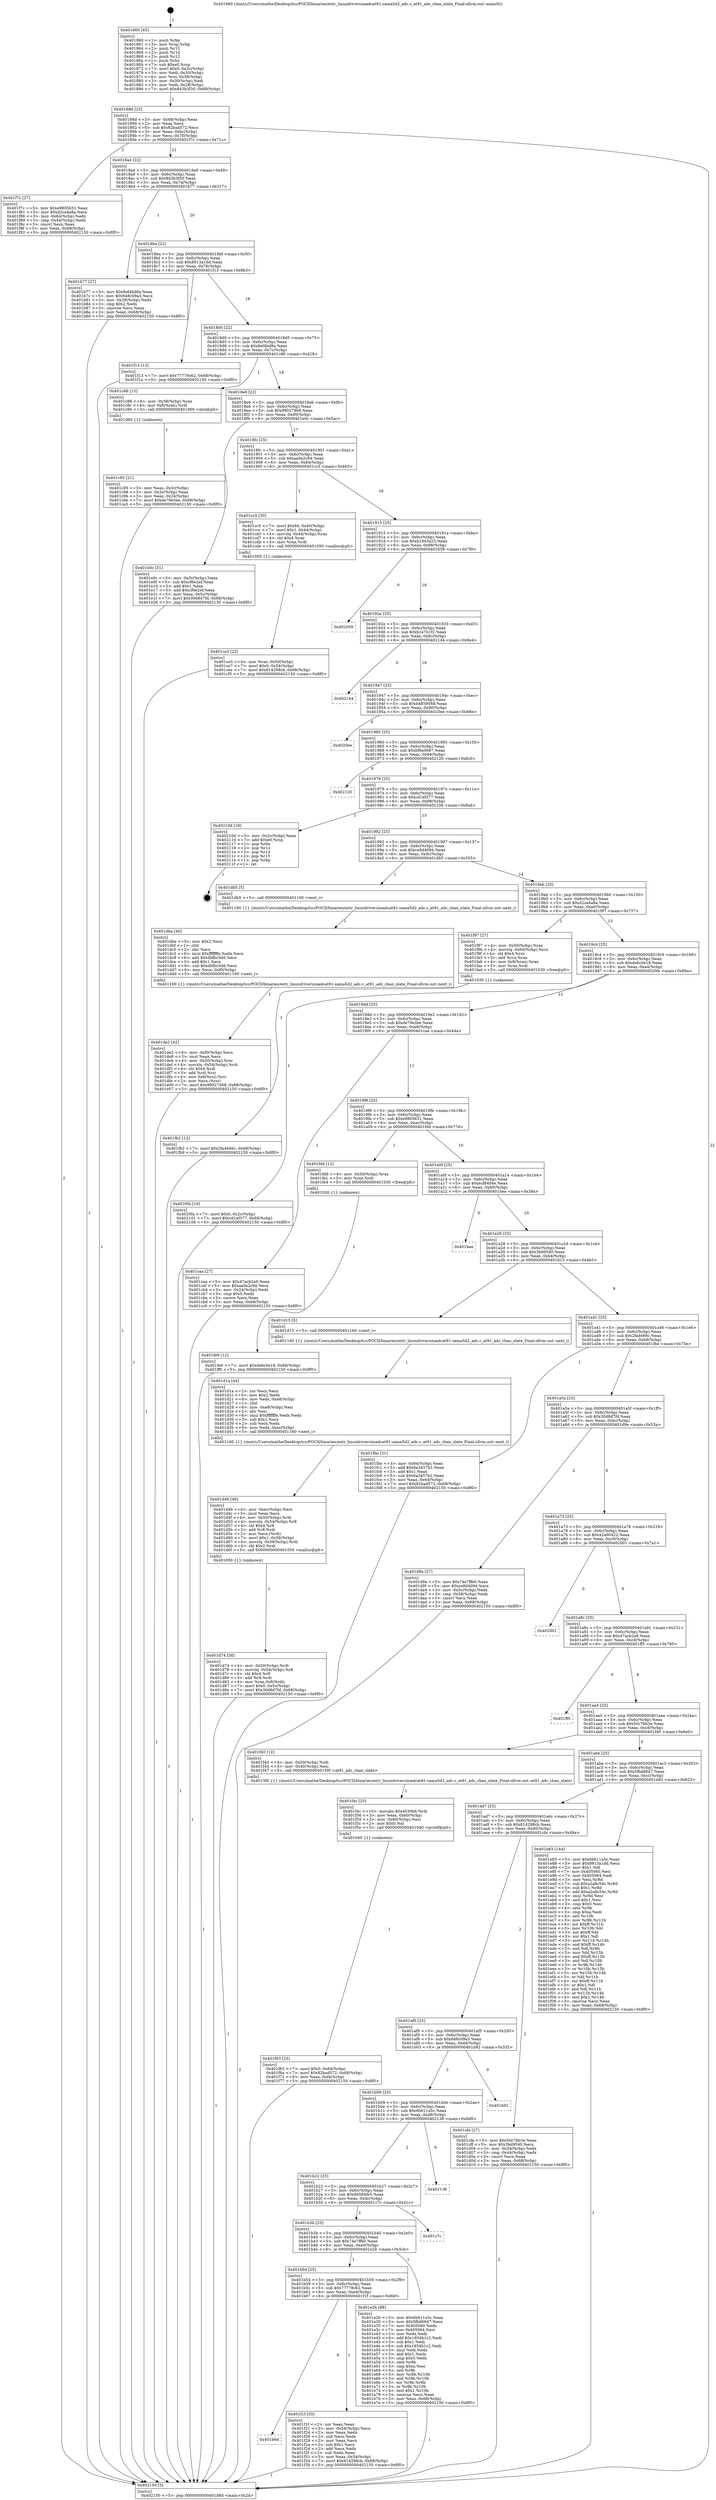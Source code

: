 digraph "0x401860" {
  label = "0x401860 (/mnt/c/Users/mathe/Desktop/tcc/POCII/binaries/extr_linuxdriversiioadcat91-sama5d2_adc.c_at91_adc_chan_xlate_Final-ollvm.out::main(0))"
  labelloc = "t"
  node[shape=record]

  Entry [label="",width=0.3,height=0.3,shape=circle,fillcolor=black,style=filled]
  "0x40188d" [label="{
     0x40188d [23]\l
     | [instrs]\l
     &nbsp;&nbsp;0x40188d \<+3\>: mov -0x68(%rbp),%eax\l
     &nbsp;&nbsp;0x401890 \<+2\>: mov %eax,%ecx\l
     &nbsp;&nbsp;0x401892 \<+6\>: sub $0x82bad572,%ecx\l
     &nbsp;&nbsp;0x401898 \<+3\>: mov %eax,-0x6c(%rbp)\l
     &nbsp;&nbsp;0x40189b \<+3\>: mov %ecx,-0x70(%rbp)\l
     &nbsp;&nbsp;0x40189e \<+6\>: je 0000000000401f7c \<main+0x71c\>\l
  }"]
  "0x401f7c" [label="{
     0x401f7c [27]\l
     | [instrs]\l
     &nbsp;&nbsp;0x401f7c \<+5\>: mov $0xe9805631,%eax\l
     &nbsp;&nbsp;0x401f81 \<+5\>: mov $0xd2ca4a8a,%ecx\l
     &nbsp;&nbsp;0x401f86 \<+3\>: mov -0x64(%rbp),%edx\l
     &nbsp;&nbsp;0x401f89 \<+3\>: cmp -0x44(%rbp),%edx\l
     &nbsp;&nbsp;0x401f8c \<+3\>: cmovl %ecx,%eax\l
     &nbsp;&nbsp;0x401f8f \<+3\>: mov %eax,-0x68(%rbp)\l
     &nbsp;&nbsp;0x401f92 \<+5\>: jmp 0000000000402150 \<main+0x8f0\>\l
  }"]
  "0x4018a4" [label="{
     0x4018a4 [22]\l
     | [instrs]\l
     &nbsp;&nbsp;0x4018a4 \<+5\>: jmp 00000000004018a9 \<main+0x49\>\l
     &nbsp;&nbsp;0x4018a9 \<+3\>: mov -0x6c(%rbp),%eax\l
     &nbsp;&nbsp;0x4018ac \<+5\>: sub $0x843b3f30,%eax\l
     &nbsp;&nbsp;0x4018b1 \<+3\>: mov %eax,-0x74(%rbp)\l
     &nbsp;&nbsp;0x4018b4 \<+6\>: je 0000000000401b77 \<main+0x317\>\l
  }"]
  Exit [label="",width=0.3,height=0.3,shape=circle,fillcolor=black,style=filled,peripheries=2]
  "0x401b77" [label="{
     0x401b77 [27]\l
     | [instrs]\l
     &nbsp;&nbsp;0x401b77 \<+5\>: mov $0x8ef4bd8a,%eax\l
     &nbsp;&nbsp;0x401b7c \<+5\>: mov $0x648c09a3,%ecx\l
     &nbsp;&nbsp;0x401b81 \<+3\>: mov -0x28(%rbp),%edx\l
     &nbsp;&nbsp;0x401b84 \<+3\>: cmp $0x2,%edx\l
     &nbsp;&nbsp;0x401b87 \<+3\>: cmovne %ecx,%eax\l
     &nbsp;&nbsp;0x401b8a \<+3\>: mov %eax,-0x68(%rbp)\l
     &nbsp;&nbsp;0x401b8d \<+5\>: jmp 0000000000402150 \<main+0x8f0\>\l
  }"]
  "0x4018ba" [label="{
     0x4018ba [22]\l
     | [instrs]\l
     &nbsp;&nbsp;0x4018ba \<+5\>: jmp 00000000004018bf \<main+0x5f\>\l
     &nbsp;&nbsp;0x4018bf \<+3\>: mov -0x6c(%rbp),%eax\l
     &nbsp;&nbsp;0x4018c2 \<+5\>: sub $0x8913a1dd,%eax\l
     &nbsp;&nbsp;0x4018c7 \<+3\>: mov %eax,-0x78(%rbp)\l
     &nbsp;&nbsp;0x4018ca \<+6\>: je 0000000000401f13 \<main+0x6b3\>\l
  }"]
  "0x402150" [label="{
     0x402150 [5]\l
     | [instrs]\l
     &nbsp;&nbsp;0x402150 \<+5\>: jmp 000000000040188d \<main+0x2d\>\l
  }"]
  "0x401860" [label="{
     0x401860 [45]\l
     | [instrs]\l
     &nbsp;&nbsp;0x401860 \<+1\>: push %rbp\l
     &nbsp;&nbsp;0x401861 \<+3\>: mov %rsp,%rbp\l
     &nbsp;&nbsp;0x401864 \<+2\>: push %r15\l
     &nbsp;&nbsp;0x401866 \<+2\>: push %r14\l
     &nbsp;&nbsp;0x401868 \<+2\>: push %r12\l
     &nbsp;&nbsp;0x40186a \<+1\>: push %rbx\l
     &nbsp;&nbsp;0x40186b \<+7\>: sub $0xe0,%rsp\l
     &nbsp;&nbsp;0x401872 \<+7\>: movl $0x0,-0x2c(%rbp)\l
     &nbsp;&nbsp;0x401879 \<+3\>: mov %edi,-0x30(%rbp)\l
     &nbsp;&nbsp;0x40187c \<+4\>: mov %rsi,-0x38(%rbp)\l
     &nbsp;&nbsp;0x401880 \<+3\>: mov -0x30(%rbp),%edi\l
     &nbsp;&nbsp;0x401883 \<+3\>: mov %edi,-0x28(%rbp)\l
     &nbsp;&nbsp;0x401886 \<+7\>: movl $0x843b3f30,-0x68(%rbp)\l
  }"]
  "0x401fe9" [label="{
     0x401fe9 [12]\l
     | [instrs]\l
     &nbsp;&nbsp;0x401fe9 \<+7\>: movl $0xde6c0e18,-0x68(%rbp)\l
     &nbsp;&nbsp;0x401ff0 \<+5\>: jmp 0000000000402150 \<main+0x8f0\>\l
  }"]
  "0x401f13" [label="{
     0x401f13 [12]\l
     | [instrs]\l
     &nbsp;&nbsp;0x401f13 \<+7\>: movl $0x77779c62,-0x68(%rbp)\l
     &nbsp;&nbsp;0x401f1a \<+5\>: jmp 0000000000402150 \<main+0x8f0\>\l
  }"]
  "0x4018d0" [label="{
     0x4018d0 [22]\l
     | [instrs]\l
     &nbsp;&nbsp;0x4018d0 \<+5\>: jmp 00000000004018d5 \<main+0x75\>\l
     &nbsp;&nbsp;0x4018d5 \<+3\>: mov -0x6c(%rbp),%eax\l
     &nbsp;&nbsp;0x4018d8 \<+5\>: sub $0x8ef4bd8a,%eax\l
     &nbsp;&nbsp;0x4018dd \<+3\>: mov %eax,-0x7c(%rbp)\l
     &nbsp;&nbsp;0x4018e0 \<+6\>: je 0000000000401c88 \<main+0x428\>\l
  }"]
  "0x401fb2" [label="{
     0x401fb2 [12]\l
     | [instrs]\l
     &nbsp;&nbsp;0x401fb2 \<+7\>: movl $0x2fa4666c,-0x68(%rbp)\l
     &nbsp;&nbsp;0x401fb9 \<+5\>: jmp 0000000000402150 \<main+0x8f0\>\l
  }"]
  "0x401c88" [label="{
     0x401c88 [13]\l
     | [instrs]\l
     &nbsp;&nbsp;0x401c88 \<+4\>: mov -0x38(%rbp),%rax\l
     &nbsp;&nbsp;0x401c8c \<+4\>: mov 0x8(%rax),%rdi\l
     &nbsp;&nbsp;0x401c90 \<+5\>: call 0000000000401060 \<atoi@plt\>\l
     | [calls]\l
     &nbsp;&nbsp;0x401060 \{1\} (unknown)\l
  }"]
  "0x4018e6" [label="{
     0x4018e6 [22]\l
     | [instrs]\l
     &nbsp;&nbsp;0x4018e6 \<+5\>: jmp 00000000004018eb \<main+0x8b\>\l
     &nbsp;&nbsp;0x4018eb \<+3\>: mov -0x6c(%rbp),%eax\l
     &nbsp;&nbsp;0x4018ee \<+5\>: sub $0x99027468,%eax\l
     &nbsp;&nbsp;0x4018f3 \<+3\>: mov %eax,-0x80(%rbp)\l
     &nbsp;&nbsp;0x4018f6 \<+6\>: je 0000000000401e0c \<main+0x5ac\>\l
  }"]
  "0x401c95" [label="{
     0x401c95 [21]\l
     | [instrs]\l
     &nbsp;&nbsp;0x401c95 \<+3\>: mov %eax,-0x3c(%rbp)\l
     &nbsp;&nbsp;0x401c98 \<+3\>: mov -0x3c(%rbp),%eax\l
     &nbsp;&nbsp;0x401c9b \<+3\>: mov %eax,-0x24(%rbp)\l
     &nbsp;&nbsp;0x401c9e \<+7\>: movl $0xde79e3ee,-0x68(%rbp)\l
     &nbsp;&nbsp;0x401ca5 \<+5\>: jmp 0000000000402150 \<main+0x8f0\>\l
  }"]
  "0x401f63" [label="{
     0x401f63 [25]\l
     | [instrs]\l
     &nbsp;&nbsp;0x401f63 \<+7\>: movl $0x0,-0x64(%rbp)\l
     &nbsp;&nbsp;0x401f6a \<+7\>: movl $0x82bad572,-0x68(%rbp)\l
     &nbsp;&nbsp;0x401f71 \<+6\>: mov %eax,-0xf4(%rbp)\l
     &nbsp;&nbsp;0x401f77 \<+5\>: jmp 0000000000402150 \<main+0x8f0\>\l
  }"]
  "0x401e0c" [label="{
     0x401e0c [31]\l
     | [instrs]\l
     &nbsp;&nbsp;0x401e0c \<+3\>: mov -0x5c(%rbp),%eax\l
     &nbsp;&nbsp;0x401e0f \<+5\>: sub $0xcf6e2ef,%eax\l
     &nbsp;&nbsp;0x401e14 \<+3\>: add $0x1,%eax\l
     &nbsp;&nbsp;0x401e17 \<+5\>: add $0xcf6e2ef,%eax\l
     &nbsp;&nbsp;0x401e1c \<+3\>: mov %eax,-0x5c(%rbp)\l
     &nbsp;&nbsp;0x401e1f \<+7\>: movl $0x30d8d7fd,-0x68(%rbp)\l
     &nbsp;&nbsp;0x401e26 \<+5\>: jmp 0000000000402150 \<main+0x8f0\>\l
  }"]
  "0x4018fc" [label="{
     0x4018fc [25]\l
     | [instrs]\l
     &nbsp;&nbsp;0x4018fc \<+5\>: jmp 0000000000401901 \<main+0xa1\>\l
     &nbsp;&nbsp;0x401901 \<+3\>: mov -0x6c(%rbp),%eax\l
     &nbsp;&nbsp;0x401904 \<+5\>: sub $0xaa9a2c94,%eax\l
     &nbsp;&nbsp;0x401909 \<+6\>: mov %eax,-0x84(%rbp)\l
     &nbsp;&nbsp;0x40190f \<+6\>: je 0000000000401cc5 \<main+0x465\>\l
  }"]
  "0x401f4c" [label="{
     0x401f4c [23]\l
     | [instrs]\l
     &nbsp;&nbsp;0x401f4c \<+10\>: movabs $0x4030b6,%rdi\l
     &nbsp;&nbsp;0x401f56 \<+3\>: mov %eax,-0x60(%rbp)\l
     &nbsp;&nbsp;0x401f59 \<+3\>: mov -0x60(%rbp),%esi\l
     &nbsp;&nbsp;0x401f5c \<+2\>: mov $0x0,%al\l
     &nbsp;&nbsp;0x401f5e \<+5\>: call 0000000000401040 \<printf@plt\>\l
     | [calls]\l
     &nbsp;&nbsp;0x401040 \{1\} (unknown)\l
  }"]
  "0x401cc5" [label="{
     0x401cc5 [30]\l
     | [instrs]\l
     &nbsp;&nbsp;0x401cc5 \<+7\>: movl $0x64,-0x40(%rbp)\l
     &nbsp;&nbsp;0x401ccc \<+7\>: movl $0x1,-0x44(%rbp)\l
     &nbsp;&nbsp;0x401cd3 \<+4\>: movslq -0x44(%rbp),%rax\l
     &nbsp;&nbsp;0x401cd7 \<+4\>: shl $0x4,%rax\l
     &nbsp;&nbsp;0x401cdb \<+3\>: mov %rax,%rdi\l
     &nbsp;&nbsp;0x401cde \<+5\>: call 0000000000401050 \<malloc@plt\>\l
     | [calls]\l
     &nbsp;&nbsp;0x401050 \{1\} (unknown)\l
  }"]
  "0x401915" [label="{
     0x401915 [25]\l
     | [instrs]\l
     &nbsp;&nbsp;0x401915 \<+5\>: jmp 000000000040191a \<main+0xba\>\l
     &nbsp;&nbsp;0x40191a \<+3\>: mov -0x6c(%rbp),%eax\l
     &nbsp;&nbsp;0x40191d \<+5\>: sub $0xb1843a23,%eax\l
     &nbsp;&nbsp;0x401922 \<+6\>: mov %eax,-0x88(%rbp)\l
     &nbsp;&nbsp;0x401928 \<+6\>: je 0000000000402059 \<main+0x7f9\>\l
  }"]
  "0x401b6d" [label="{
     0x401b6d\l
  }", style=dashed]
  "0x402059" [label="{
     0x402059\l
  }", style=dashed]
  "0x40192e" [label="{
     0x40192e [25]\l
     | [instrs]\l
     &nbsp;&nbsp;0x40192e \<+5\>: jmp 0000000000401933 \<main+0xd3\>\l
     &nbsp;&nbsp;0x401933 \<+3\>: mov -0x6c(%rbp),%eax\l
     &nbsp;&nbsp;0x401936 \<+5\>: sub $0xb1e7b1f2,%eax\l
     &nbsp;&nbsp;0x40193b \<+6\>: mov %eax,-0x8c(%rbp)\l
     &nbsp;&nbsp;0x401941 \<+6\>: je 0000000000402144 \<main+0x8e4\>\l
  }"]
  "0x401f1f" [label="{
     0x401f1f [33]\l
     | [instrs]\l
     &nbsp;&nbsp;0x401f1f \<+2\>: xor %eax,%eax\l
     &nbsp;&nbsp;0x401f21 \<+3\>: mov -0x54(%rbp),%ecx\l
     &nbsp;&nbsp;0x401f24 \<+2\>: mov %eax,%edx\l
     &nbsp;&nbsp;0x401f26 \<+2\>: sub %ecx,%edx\l
     &nbsp;&nbsp;0x401f28 \<+2\>: mov %eax,%ecx\l
     &nbsp;&nbsp;0x401f2a \<+3\>: sub $0x1,%ecx\l
     &nbsp;&nbsp;0x401f2d \<+2\>: add %ecx,%edx\l
     &nbsp;&nbsp;0x401f2f \<+2\>: sub %edx,%eax\l
     &nbsp;&nbsp;0x401f31 \<+3\>: mov %eax,-0x54(%rbp)\l
     &nbsp;&nbsp;0x401f34 \<+7\>: movl $0x614298cb,-0x68(%rbp)\l
     &nbsp;&nbsp;0x401f3b \<+5\>: jmp 0000000000402150 \<main+0x8f0\>\l
  }"]
  "0x402144" [label="{
     0x402144\l
  }", style=dashed]
  "0x401947" [label="{
     0x401947 [25]\l
     | [instrs]\l
     &nbsp;&nbsp;0x401947 \<+5\>: jmp 000000000040194c \<main+0xec\>\l
     &nbsp;&nbsp;0x40194c \<+3\>: mov -0x6c(%rbp),%eax\l
     &nbsp;&nbsp;0x40194f \<+5\>: sub $0xb4859568,%eax\l
     &nbsp;&nbsp;0x401954 \<+6\>: mov %eax,-0x90(%rbp)\l
     &nbsp;&nbsp;0x40195a \<+6\>: je 00000000004020ee \<main+0x88e\>\l
  }"]
  "0x401b54" [label="{
     0x401b54 [25]\l
     | [instrs]\l
     &nbsp;&nbsp;0x401b54 \<+5\>: jmp 0000000000401b59 \<main+0x2f9\>\l
     &nbsp;&nbsp;0x401b59 \<+3\>: mov -0x6c(%rbp),%eax\l
     &nbsp;&nbsp;0x401b5c \<+5\>: sub $0x77779c62,%eax\l
     &nbsp;&nbsp;0x401b61 \<+6\>: mov %eax,-0xe4(%rbp)\l
     &nbsp;&nbsp;0x401b67 \<+6\>: je 0000000000401f1f \<main+0x6bf\>\l
  }"]
  "0x4020ee" [label="{
     0x4020ee\l
  }", style=dashed]
  "0x401960" [label="{
     0x401960 [25]\l
     | [instrs]\l
     &nbsp;&nbsp;0x401960 \<+5\>: jmp 0000000000401965 \<main+0x105\>\l
     &nbsp;&nbsp;0x401965 \<+3\>: mov -0x6c(%rbp),%eax\l
     &nbsp;&nbsp;0x401968 \<+5\>: sub $0xbf6a0687,%eax\l
     &nbsp;&nbsp;0x40196d \<+6\>: mov %eax,-0x94(%rbp)\l
     &nbsp;&nbsp;0x401973 \<+6\>: je 0000000000402120 \<main+0x8c0\>\l
  }"]
  "0x401e2b" [label="{
     0x401e2b [88]\l
     | [instrs]\l
     &nbsp;&nbsp;0x401e2b \<+5\>: mov $0x6b611a5c,%eax\l
     &nbsp;&nbsp;0x401e30 \<+5\>: mov $0x5fbd6647,%ecx\l
     &nbsp;&nbsp;0x401e35 \<+7\>: mov 0x405060,%edx\l
     &nbsp;&nbsp;0x401e3c \<+7\>: mov 0x405064,%esi\l
     &nbsp;&nbsp;0x401e43 \<+2\>: mov %edx,%edi\l
     &nbsp;&nbsp;0x401e45 \<+6\>: add $0x1854b1c2,%edi\l
     &nbsp;&nbsp;0x401e4b \<+3\>: sub $0x1,%edi\l
     &nbsp;&nbsp;0x401e4e \<+6\>: sub $0x1854b1c2,%edi\l
     &nbsp;&nbsp;0x401e54 \<+3\>: imul %edi,%edx\l
     &nbsp;&nbsp;0x401e57 \<+3\>: and $0x1,%edx\l
     &nbsp;&nbsp;0x401e5a \<+3\>: cmp $0x0,%edx\l
     &nbsp;&nbsp;0x401e5d \<+4\>: sete %r8b\l
     &nbsp;&nbsp;0x401e61 \<+3\>: cmp $0xa,%esi\l
     &nbsp;&nbsp;0x401e64 \<+4\>: setl %r9b\l
     &nbsp;&nbsp;0x401e68 \<+3\>: mov %r8b,%r10b\l
     &nbsp;&nbsp;0x401e6b \<+3\>: and %r9b,%r10b\l
     &nbsp;&nbsp;0x401e6e \<+3\>: xor %r9b,%r8b\l
     &nbsp;&nbsp;0x401e71 \<+3\>: or %r8b,%r10b\l
     &nbsp;&nbsp;0x401e74 \<+4\>: test $0x1,%r10b\l
     &nbsp;&nbsp;0x401e78 \<+3\>: cmovne %ecx,%eax\l
     &nbsp;&nbsp;0x401e7b \<+3\>: mov %eax,-0x68(%rbp)\l
     &nbsp;&nbsp;0x401e7e \<+5\>: jmp 0000000000402150 \<main+0x8f0\>\l
  }"]
  "0x402120" [label="{
     0x402120\l
  }", style=dashed]
  "0x401979" [label="{
     0x401979 [25]\l
     | [instrs]\l
     &nbsp;&nbsp;0x401979 \<+5\>: jmp 000000000040197e \<main+0x11e\>\l
     &nbsp;&nbsp;0x40197e \<+3\>: mov -0x6c(%rbp),%eax\l
     &nbsp;&nbsp;0x401981 \<+5\>: sub $0xcd1ef377,%eax\l
     &nbsp;&nbsp;0x401986 \<+6\>: mov %eax,-0x98(%rbp)\l
     &nbsp;&nbsp;0x40198c \<+6\>: je 000000000040210d \<main+0x8ad\>\l
  }"]
  "0x401b3b" [label="{
     0x401b3b [25]\l
     | [instrs]\l
     &nbsp;&nbsp;0x401b3b \<+5\>: jmp 0000000000401b40 \<main+0x2e0\>\l
     &nbsp;&nbsp;0x401b40 \<+3\>: mov -0x6c(%rbp),%eax\l
     &nbsp;&nbsp;0x401b43 \<+5\>: sub $0x74e7ffb0,%eax\l
     &nbsp;&nbsp;0x401b48 \<+6\>: mov %eax,-0xe0(%rbp)\l
     &nbsp;&nbsp;0x401b4e \<+6\>: je 0000000000401e2b \<main+0x5cb\>\l
  }"]
  "0x40210d" [label="{
     0x40210d [19]\l
     | [instrs]\l
     &nbsp;&nbsp;0x40210d \<+3\>: mov -0x2c(%rbp),%eax\l
     &nbsp;&nbsp;0x402110 \<+7\>: add $0xe0,%rsp\l
     &nbsp;&nbsp;0x402117 \<+1\>: pop %rbx\l
     &nbsp;&nbsp;0x402118 \<+2\>: pop %r12\l
     &nbsp;&nbsp;0x40211a \<+2\>: pop %r14\l
     &nbsp;&nbsp;0x40211c \<+2\>: pop %r15\l
     &nbsp;&nbsp;0x40211e \<+1\>: pop %rbp\l
     &nbsp;&nbsp;0x40211f \<+1\>: ret\l
  }"]
  "0x401992" [label="{
     0x401992 [25]\l
     | [instrs]\l
     &nbsp;&nbsp;0x401992 \<+5\>: jmp 0000000000401997 \<main+0x137\>\l
     &nbsp;&nbsp;0x401997 \<+3\>: mov -0x6c(%rbp),%eax\l
     &nbsp;&nbsp;0x40199a \<+5\>: sub $0xce8d4094,%eax\l
     &nbsp;&nbsp;0x40199f \<+6\>: mov %eax,-0x9c(%rbp)\l
     &nbsp;&nbsp;0x4019a5 \<+6\>: je 0000000000401db5 \<main+0x555\>\l
  }"]
  "0x401c7c" [label="{
     0x401c7c\l
  }", style=dashed]
  "0x401db5" [label="{
     0x401db5 [5]\l
     | [instrs]\l
     &nbsp;&nbsp;0x401db5 \<+5\>: call 0000000000401160 \<next_i\>\l
     | [calls]\l
     &nbsp;&nbsp;0x401160 \{1\} (/mnt/c/Users/mathe/Desktop/tcc/POCII/binaries/extr_linuxdriversiioadcat91-sama5d2_adc.c_at91_adc_chan_xlate_Final-ollvm.out::next_i)\l
  }"]
  "0x4019ab" [label="{
     0x4019ab [25]\l
     | [instrs]\l
     &nbsp;&nbsp;0x4019ab \<+5\>: jmp 00000000004019b0 \<main+0x150\>\l
     &nbsp;&nbsp;0x4019b0 \<+3\>: mov -0x6c(%rbp),%eax\l
     &nbsp;&nbsp;0x4019b3 \<+5\>: sub $0xd2ca4a8a,%eax\l
     &nbsp;&nbsp;0x4019b8 \<+6\>: mov %eax,-0xa0(%rbp)\l
     &nbsp;&nbsp;0x4019be \<+6\>: je 0000000000401f97 \<main+0x737\>\l
  }"]
  "0x401b22" [label="{
     0x401b22 [25]\l
     | [instrs]\l
     &nbsp;&nbsp;0x401b22 \<+5\>: jmp 0000000000401b27 \<main+0x2c7\>\l
     &nbsp;&nbsp;0x401b27 \<+3\>: mov -0x6c(%rbp),%eax\l
     &nbsp;&nbsp;0x401b2a \<+5\>: sub $0x6d584fe5,%eax\l
     &nbsp;&nbsp;0x401b2f \<+6\>: mov %eax,-0xdc(%rbp)\l
     &nbsp;&nbsp;0x401b35 \<+6\>: je 0000000000401c7c \<main+0x41c\>\l
  }"]
  "0x401f97" [label="{
     0x401f97 [27]\l
     | [instrs]\l
     &nbsp;&nbsp;0x401f97 \<+4\>: mov -0x50(%rbp),%rax\l
     &nbsp;&nbsp;0x401f9b \<+4\>: movslq -0x64(%rbp),%rcx\l
     &nbsp;&nbsp;0x401f9f \<+4\>: shl $0x4,%rcx\l
     &nbsp;&nbsp;0x401fa3 \<+3\>: add %rcx,%rax\l
     &nbsp;&nbsp;0x401fa6 \<+4\>: mov 0x8(%rax),%rax\l
     &nbsp;&nbsp;0x401faa \<+3\>: mov %rax,%rdi\l
     &nbsp;&nbsp;0x401fad \<+5\>: call 0000000000401030 \<free@plt\>\l
     | [calls]\l
     &nbsp;&nbsp;0x401030 \{1\} (unknown)\l
  }"]
  "0x4019c4" [label="{
     0x4019c4 [25]\l
     | [instrs]\l
     &nbsp;&nbsp;0x4019c4 \<+5\>: jmp 00000000004019c9 \<main+0x169\>\l
     &nbsp;&nbsp;0x4019c9 \<+3\>: mov -0x6c(%rbp),%eax\l
     &nbsp;&nbsp;0x4019cc \<+5\>: sub $0xde6c0e18,%eax\l
     &nbsp;&nbsp;0x4019d1 \<+6\>: mov %eax,-0xa4(%rbp)\l
     &nbsp;&nbsp;0x4019d7 \<+6\>: je 00000000004020fa \<main+0x89a\>\l
  }"]
  "0x402138" [label="{
     0x402138\l
  }", style=dashed]
  "0x4020fa" [label="{
     0x4020fa [19]\l
     | [instrs]\l
     &nbsp;&nbsp;0x4020fa \<+7\>: movl $0x0,-0x2c(%rbp)\l
     &nbsp;&nbsp;0x402101 \<+7\>: movl $0xcd1ef377,-0x68(%rbp)\l
     &nbsp;&nbsp;0x402108 \<+5\>: jmp 0000000000402150 \<main+0x8f0\>\l
  }"]
  "0x4019dd" [label="{
     0x4019dd [25]\l
     | [instrs]\l
     &nbsp;&nbsp;0x4019dd \<+5\>: jmp 00000000004019e2 \<main+0x182\>\l
     &nbsp;&nbsp;0x4019e2 \<+3\>: mov -0x6c(%rbp),%eax\l
     &nbsp;&nbsp;0x4019e5 \<+5\>: sub $0xde79e3ee,%eax\l
     &nbsp;&nbsp;0x4019ea \<+6\>: mov %eax,-0xa8(%rbp)\l
     &nbsp;&nbsp;0x4019f0 \<+6\>: je 0000000000401caa \<main+0x44a\>\l
  }"]
  "0x401b09" [label="{
     0x401b09 [25]\l
     | [instrs]\l
     &nbsp;&nbsp;0x401b09 \<+5\>: jmp 0000000000401b0e \<main+0x2ae\>\l
     &nbsp;&nbsp;0x401b0e \<+3\>: mov -0x6c(%rbp),%eax\l
     &nbsp;&nbsp;0x401b11 \<+5\>: sub $0x6b611a5c,%eax\l
     &nbsp;&nbsp;0x401b16 \<+6\>: mov %eax,-0xd8(%rbp)\l
     &nbsp;&nbsp;0x401b1c \<+6\>: je 0000000000402138 \<main+0x8d8\>\l
  }"]
  "0x401caa" [label="{
     0x401caa [27]\l
     | [instrs]\l
     &nbsp;&nbsp;0x401caa \<+5\>: mov $0x47acb2a9,%eax\l
     &nbsp;&nbsp;0x401caf \<+5\>: mov $0xaa9a2c94,%ecx\l
     &nbsp;&nbsp;0x401cb4 \<+3\>: mov -0x24(%rbp),%edx\l
     &nbsp;&nbsp;0x401cb7 \<+3\>: cmp $0x0,%edx\l
     &nbsp;&nbsp;0x401cba \<+3\>: cmove %ecx,%eax\l
     &nbsp;&nbsp;0x401cbd \<+3\>: mov %eax,-0x68(%rbp)\l
     &nbsp;&nbsp;0x401cc0 \<+5\>: jmp 0000000000402150 \<main+0x8f0\>\l
  }"]
  "0x4019f6" [label="{
     0x4019f6 [25]\l
     | [instrs]\l
     &nbsp;&nbsp;0x4019f6 \<+5\>: jmp 00000000004019fb \<main+0x19b\>\l
     &nbsp;&nbsp;0x4019fb \<+3\>: mov -0x6c(%rbp),%eax\l
     &nbsp;&nbsp;0x4019fe \<+5\>: sub $0xe9805631,%eax\l
     &nbsp;&nbsp;0x401a03 \<+6\>: mov %eax,-0xac(%rbp)\l
     &nbsp;&nbsp;0x401a09 \<+6\>: je 0000000000401fdd \<main+0x77d\>\l
  }"]
  "0x401ce3" [label="{
     0x401ce3 [23]\l
     | [instrs]\l
     &nbsp;&nbsp;0x401ce3 \<+4\>: mov %rax,-0x50(%rbp)\l
     &nbsp;&nbsp;0x401ce7 \<+7\>: movl $0x0,-0x54(%rbp)\l
     &nbsp;&nbsp;0x401cee \<+7\>: movl $0x614298cb,-0x68(%rbp)\l
     &nbsp;&nbsp;0x401cf5 \<+5\>: jmp 0000000000402150 \<main+0x8f0\>\l
  }"]
  "0x401b92" [label="{
     0x401b92\l
  }", style=dashed]
  "0x401fdd" [label="{
     0x401fdd [12]\l
     | [instrs]\l
     &nbsp;&nbsp;0x401fdd \<+4\>: mov -0x50(%rbp),%rax\l
     &nbsp;&nbsp;0x401fe1 \<+3\>: mov %rax,%rdi\l
     &nbsp;&nbsp;0x401fe4 \<+5\>: call 0000000000401030 \<free@plt\>\l
     | [calls]\l
     &nbsp;&nbsp;0x401030 \{1\} (unknown)\l
  }"]
  "0x401a0f" [label="{
     0x401a0f [25]\l
     | [instrs]\l
     &nbsp;&nbsp;0x401a0f \<+5\>: jmp 0000000000401a14 \<main+0x1b4\>\l
     &nbsp;&nbsp;0x401a14 \<+3\>: mov -0x6c(%rbp),%eax\l
     &nbsp;&nbsp;0x401a17 \<+5\>: sub $0xecf8404e,%eax\l
     &nbsp;&nbsp;0x401a1c \<+6\>: mov %eax,-0xb0(%rbp)\l
     &nbsp;&nbsp;0x401a22 \<+6\>: je 0000000000401bea \<main+0x38a\>\l
  }"]
  "0x401de2" [label="{
     0x401de2 [42]\l
     | [instrs]\l
     &nbsp;&nbsp;0x401de2 \<+6\>: mov -0xf0(%rbp),%ecx\l
     &nbsp;&nbsp;0x401de8 \<+3\>: imul %eax,%ecx\l
     &nbsp;&nbsp;0x401deb \<+4\>: mov -0x50(%rbp),%rsi\l
     &nbsp;&nbsp;0x401def \<+4\>: movslq -0x54(%rbp),%rdi\l
     &nbsp;&nbsp;0x401df3 \<+4\>: shl $0x4,%rdi\l
     &nbsp;&nbsp;0x401df7 \<+3\>: add %rdi,%rsi\l
     &nbsp;&nbsp;0x401dfa \<+4\>: mov 0x8(%rsi),%rsi\l
     &nbsp;&nbsp;0x401dfe \<+2\>: mov %ecx,(%rsi)\l
     &nbsp;&nbsp;0x401e00 \<+7\>: movl $0x99027468,-0x68(%rbp)\l
     &nbsp;&nbsp;0x401e07 \<+5\>: jmp 0000000000402150 \<main+0x8f0\>\l
  }"]
  "0x401bea" [label="{
     0x401bea\l
  }", style=dashed]
  "0x401a28" [label="{
     0x401a28 [25]\l
     | [instrs]\l
     &nbsp;&nbsp;0x401a28 \<+5\>: jmp 0000000000401a2d \<main+0x1cd\>\l
     &nbsp;&nbsp;0x401a2d \<+3\>: mov -0x6c(%rbp),%eax\l
     &nbsp;&nbsp;0x401a30 \<+5\>: sub $0x3bd9540,%eax\l
     &nbsp;&nbsp;0x401a35 \<+6\>: mov %eax,-0xb4(%rbp)\l
     &nbsp;&nbsp;0x401a3b \<+6\>: je 0000000000401d15 \<main+0x4b5\>\l
  }"]
  "0x401dba" [label="{
     0x401dba [40]\l
     | [instrs]\l
     &nbsp;&nbsp;0x401dba \<+5\>: mov $0x2,%ecx\l
     &nbsp;&nbsp;0x401dbf \<+1\>: cltd\l
     &nbsp;&nbsp;0x401dc0 \<+2\>: idiv %ecx\l
     &nbsp;&nbsp;0x401dc2 \<+6\>: imul $0xfffffffe,%edx,%ecx\l
     &nbsp;&nbsp;0x401dc8 \<+6\>: add $0xdbfbc5dd,%ecx\l
     &nbsp;&nbsp;0x401dce \<+3\>: add $0x1,%ecx\l
     &nbsp;&nbsp;0x401dd1 \<+6\>: sub $0xdbfbc5dd,%ecx\l
     &nbsp;&nbsp;0x401dd7 \<+6\>: mov %ecx,-0xf0(%rbp)\l
     &nbsp;&nbsp;0x401ddd \<+5\>: call 0000000000401160 \<next_i\>\l
     | [calls]\l
     &nbsp;&nbsp;0x401160 \{1\} (/mnt/c/Users/mathe/Desktop/tcc/POCII/binaries/extr_linuxdriversiioadcat91-sama5d2_adc.c_at91_adc_chan_xlate_Final-ollvm.out::next_i)\l
  }"]
  "0x401d15" [label="{
     0x401d15 [5]\l
     | [instrs]\l
     &nbsp;&nbsp;0x401d15 \<+5\>: call 0000000000401160 \<next_i\>\l
     | [calls]\l
     &nbsp;&nbsp;0x401160 \{1\} (/mnt/c/Users/mathe/Desktop/tcc/POCII/binaries/extr_linuxdriversiioadcat91-sama5d2_adc.c_at91_adc_chan_xlate_Final-ollvm.out::next_i)\l
  }"]
  "0x401a41" [label="{
     0x401a41 [25]\l
     | [instrs]\l
     &nbsp;&nbsp;0x401a41 \<+5\>: jmp 0000000000401a46 \<main+0x1e6\>\l
     &nbsp;&nbsp;0x401a46 \<+3\>: mov -0x6c(%rbp),%eax\l
     &nbsp;&nbsp;0x401a49 \<+5\>: sub $0x2fa4666c,%eax\l
     &nbsp;&nbsp;0x401a4e \<+6\>: mov %eax,-0xb8(%rbp)\l
     &nbsp;&nbsp;0x401a54 \<+6\>: je 0000000000401fbe \<main+0x75e\>\l
  }"]
  "0x401d74" [label="{
     0x401d74 [38]\l
     | [instrs]\l
     &nbsp;&nbsp;0x401d74 \<+4\>: mov -0x50(%rbp),%rdi\l
     &nbsp;&nbsp;0x401d78 \<+4\>: movslq -0x54(%rbp),%r8\l
     &nbsp;&nbsp;0x401d7c \<+4\>: shl $0x4,%r8\l
     &nbsp;&nbsp;0x401d80 \<+3\>: add %r8,%rdi\l
     &nbsp;&nbsp;0x401d83 \<+4\>: mov %rax,0x8(%rdi)\l
     &nbsp;&nbsp;0x401d87 \<+7\>: movl $0x0,-0x5c(%rbp)\l
     &nbsp;&nbsp;0x401d8e \<+7\>: movl $0x30d8d7fd,-0x68(%rbp)\l
     &nbsp;&nbsp;0x401d95 \<+5\>: jmp 0000000000402150 \<main+0x8f0\>\l
  }"]
  "0x401fbe" [label="{
     0x401fbe [31]\l
     | [instrs]\l
     &nbsp;&nbsp;0x401fbe \<+3\>: mov -0x64(%rbp),%eax\l
     &nbsp;&nbsp;0x401fc1 \<+5\>: add $0x6a3457b1,%eax\l
     &nbsp;&nbsp;0x401fc6 \<+3\>: add $0x1,%eax\l
     &nbsp;&nbsp;0x401fc9 \<+5\>: sub $0x6a3457b1,%eax\l
     &nbsp;&nbsp;0x401fce \<+3\>: mov %eax,-0x64(%rbp)\l
     &nbsp;&nbsp;0x401fd1 \<+7\>: movl $0x82bad572,-0x68(%rbp)\l
     &nbsp;&nbsp;0x401fd8 \<+5\>: jmp 0000000000402150 \<main+0x8f0\>\l
  }"]
  "0x401a5a" [label="{
     0x401a5a [25]\l
     | [instrs]\l
     &nbsp;&nbsp;0x401a5a \<+5\>: jmp 0000000000401a5f \<main+0x1ff\>\l
     &nbsp;&nbsp;0x401a5f \<+3\>: mov -0x6c(%rbp),%eax\l
     &nbsp;&nbsp;0x401a62 \<+5\>: sub $0x30d8d7fd,%eax\l
     &nbsp;&nbsp;0x401a67 \<+6\>: mov %eax,-0xbc(%rbp)\l
     &nbsp;&nbsp;0x401a6d \<+6\>: je 0000000000401d9a \<main+0x53a\>\l
  }"]
  "0x401d46" [label="{
     0x401d46 [46]\l
     | [instrs]\l
     &nbsp;&nbsp;0x401d46 \<+6\>: mov -0xec(%rbp),%ecx\l
     &nbsp;&nbsp;0x401d4c \<+3\>: imul %eax,%ecx\l
     &nbsp;&nbsp;0x401d4f \<+4\>: mov -0x50(%rbp),%rdi\l
     &nbsp;&nbsp;0x401d53 \<+4\>: movslq -0x54(%rbp),%r8\l
     &nbsp;&nbsp;0x401d57 \<+4\>: shl $0x4,%r8\l
     &nbsp;&nbsp;0x401d5b \<+3\>: add %r8,%rdi\l
     &nbsp;&nbsp;0x401d5e \<+2\>: mov %ecx,(%rdi)\l
     &nbsp;&nbsp;0x401d60 \<+7\>: movl $0x1,-0x58(%rbp)\l
     &nbsp;&nbsp;0x401d67 \<+4\>: movslq -0x58(%rbp),%rdi\l
     &nbsp;&nbsp;0x401d6b \<+4\>: shl $0x2,%rdi\l
     &nbsp;&nbsp;0x401d6f \<+5\>: call 0000000000401050 \<malloc@plt\>\l
     | [calls]\l
     &nbsp;&nbsp;0x401050 \{1\} (unknown)\l
  }"]
  "0x401d9a" [label="{
     0x401d9a [27]\l
     | [instrs]\l
     &nbsp;&nbsp;0x401d9a \<+5\>: mov $0x74e7ffb0,%eax\l
     &nbsp;&nbsp;0x401d9f \<+5\>: mov $0xce8d4094,%ecx\l
     &nbsp;&nbsp;0x401da4 \<+3\>: mov -0x5c(%rbp),%edx\l
     &nbsp;&nbsp;0x401da7 \<+3\>: cmp -0x58(%rbp),%edx\l
     &nbsp;&nbsp;0x401daa \<+3\>: cmovl %ecx,%eax\l
     &nbsp;&nbsp;0x401dad \<+3\>: mov %eax,-0x68(%rbp)\l
     &nbsp;&nbsp;0x401db0 \<+5\>: jmp 0000000000402150 \<main+0x8f0\>\l
  }"]
  "0x401a73" [label="{
     0x401a73 [25]\l
     | [instrs]\l
     &nbsp;&nbsp;0x401a73 \<+5\>: jmp 0000000000401a78 \<main+0x218\>\l
     &nbsp;&nbsp;0x401a78 \<+3\>: mov -0x6c(%rbp),%eax\l
     &nbsp;&nbsp;0x401a7b \<+5\>: sub $0x42a90422,%eax\l
     &nbsp;&nbsp;0x401a80 \<+6\>: mov %eax,-0xc0(%rbp)\l
     &nbsp;&nbsp;0x401a86 \<+6\>: je 0000000000402001 \<main+0x7a1\>\l
  }"]
  "0x401d1a" [label="{
     0x401d1a [44]\l
     | [instrs]\l
     &nbsp;&nbsp;0x401d1a \<+2\>: xor %ecx,%ecx\l
     &nbsp;&nbsp;0x401d1c \<+5\>: mov $0x2,%edx\l
     &nbsp;&nbsp;0x401d21 \<+6\>: mov %edx,-0xe8(%rbp)\l
     &nbsp;&nbsp;0x401d27 \<+1\>: cltd\l
     &nbsp;&nbsp;0x401d28 \<+6\>: mov -0xe8(%rbp),%esi\l
     &nbsp;&nbsp;0x401d2e \<+2\>: idiv %esi\l
     &nbsp;&nbsp;0x401d30 \<+6\>: imul $0xfffffffe,%edx,%edx\l
     &nbsp;&nbsp;0x401d36 \<+3\>: sub $0x1,%ecx\l
     &nbsp;&nbsp;0x401d39 \<+2\>: sub %ecx,%edx\l
     &nbsp;&nbsp;0x401d3b \<+6\>: mov %edx,-0xec(%rbp)\l
     &nbsp;&nbsp;0x401d41 \<+5\>: call 0000000000401160 \<next_i\>\l
     | [calls]\l
     &nbsp;&nbsp;0x401160 \{1\} (/mnt/c/Users/mathe/Desktop/tcc/POCII/binaries/extr_linuxdriversiioadcat91-sama5d2_adc.c_at91_adc_chan_xlate_Final-ollvm.out::next_i)\l
  }"]
  "0x402001" [label="{
     0x402001\l
  }", style=dashed]
  "0x401a8c" [label="{
     0x401a8c [25]\l
     | [instrs]\l
     &nbsp;&nbsp;0x401a8c \<+5\>: jmp 0000000000401a91 \<main+0x231\>\l
     &nbsp;&nbsp;0x401a91 \<+3\>: mov -0x6c(%rbp),%eax\l
     &nbsp;&nbsp;0x401a94 \<+5\>: sub $0x47acb2a9,%eax\l
     &nbsp;&nbsp;0x401a99 \<+6\>: mov %eax,-0xc4(%rbp)\l
     &nbsp;&nbsp;0x401a9f \<+6\>: je 0000000000401ff5 \<main+0x795\>\l
  }"]
  "0x401af0" [label="{
     0x401af0 [25]\l
     | [instrs]\l
     &nbsp;&nbsp;0x401af0 \<+5\>: jmp 0000000000401af5 \<main+0x295\>\l
     &nbsp;&nbsp;0x401af5 \<+3\>: mov -0x6c(%rbp),%eax\l
     &nbsp;&nbsp;0x401af8 \<+5\>: sub $0x648c09a3,%eax\l
     &nbsp;&nbsp;0x401afd \<+6\>: mov %eax,-0xd4(%rbp)\l
     &nbsp;&nbsp;0x401b03 \<+6\>: je 0000000000401b92 \<main+0x332\>\l
  }"]
  "0x401ff5" [label="{
     0x401ff5\l
  }", style=dashed]
  "0x401aa5" [label="{
     0x401aa5 [25]\l
     | [instrs]\l
     &nbsp;&nbsp;0x401aa5 \<+5\>: jmp 0000000000401aaa \<main+0x24a\>\l
     &nbsp;&nbsp;0x401aaa \<+3\>: mov -0x6c(%rbp),%eax\l
     &nbsp;&nbsp;0x401aad \<+5\>: sub $0x50c76b3e,%eax\l
     &nbsp;&nbsp;0x401ab2 \<+6\>: mov %eax,-0xc8(%rbp)\l
     &nbsp;&nbsp;0x401ab8 \<+6\>: je 0000000000401f40 \<main+0x6e0\>\l
  }"]
  "0x401cfa" [label="{
     0x401cfa [27]\l
     | [instrs]\l
     &nbsp;&nbsp;0x401cfa \<+5\>: mov $0x50c76b3e,%eax\l
     &nbsp;&nbsp;0x401cff \<+5\>: mov $0x3bd9540,%ecx\l
     &nbsp;&nbsp;0x401d04 \<+3\>: mov -0x54(%rbp),%edx\l
     &nbsp;&nbsp;0x401d07 \<+3\>: cmp -0x44(%rbp),%edx\l
     &nbsp;&nbsp;0x401d0a \<+3\>: cmovl %ecx,%eax\l
     &nbsp;&nbsp;0x401d0d \<+3\>: mov %eax,-0x68(%rbp)\l
     &nbsp;&nbsp;0x401d10 \<+5\>: jmp 0000000000402150 \<main+0x8f0\>\l
  }"]
  "0x401f40" [label="{
     0x401f40 [12]\l
     | [instrs]\l
     &nbsp;&nbsp;0x401f40 \<+4\>: mov -0x50(%rbp),%rdi\l
     &nbsp;&nbsp;0x401f44 \<+3\>: mov -0x40(%rbp),%esi\l
     &nbsp;&nbsp;0x401f47 \<+5\>: call 00000000004015f0 \<at91_adc_chan_xlate\>\l
     | [calls]\l
     &nbsp;&nbsp;0x4015f0 \{1\} (/mnt/c/Users/mathe/Desktop/tcc/POCII/binaries/extr_linuxdriversiioadcat91-sama5d2_adc.c_at91_adc_chan_xlate_Final-ollvm.out::at91_adc_chan_xlate)\l
  }"]
  "0x401abe" [label="{
     0x401abe [25]\l
     | [instrs]\l
     &nbsp;&nbsp;0x401abe \<+5\>: jmp 0000000000401ac3 \<main+0x263\>\l
     &nbsp;&nbsp;0x401ac3 \<+3\>: mov -0x6c(%rbp),%eax\l
     &nbsp;&nbsp;0x401ac6 \<+5\>: sub $0x5fbd6647,%eax\l
     &nbsp;&nbsp;0x401acb \<+6\>: mov %eax,-0xcc(%rbp)\l
     &nbsp;&nbsp;0x401ad1 \<+6\>: je 0000000000401e83 \<main+0x623\>\l
  }"]
  "0x401ad7" [label="{
     0x401ad7 [25]\l
     | [instrs]\l
     &nbsp;&nbsp;0x401ad7 \<+5\>: jmp 0000000000401adc \<main+0x27c\>\l
     &nbsp;&nbsp;0x401adc \<+3\>: mov -0x6c(%rbp),%eax\l
     &nbsp;&nbsp;0x401adf \<+5\>: sub $0x614298cb,%eax\l
     &nbsp;&nbsp;0x401ae4 \<+6\>: mov %eax,-0xd0(%rbp)\l
     &nbsp;&nbsp;0x401aea \<+6\>: je 0000000000401cfa \<main+0x49a\>\l
  }"]
  "0x401e83" [label="{
     0x401e83 [144]\l
     | [instrs]\l
     &nbsp;&nbsp;0x401e83 \<+5\>: mov $0x6b611a5c,%eax\l
     &nbsp;&nbsp;0x401e88 \<+5\>: mov $0x8913a1dd,%ecx\l
     &nbsp;&nbsp;0x401e8d \<+2\>: mov $0x1,%dl\l
     &nbsp;&nbsp;0x401e8f \<+7\>: mov 0x405060,%esi\l
     &nbsp;&nbsp;0x401e96 \<+7\>: mov 0x405064,%edi\l
     &nbsp;&nbsp;0x401e9d \<+3\>: mov %esi,%r8d\l
     &nbsp;&nbsp;0x401ea0 \<+7\>: sub $0xa2a8c54c,%r8d\l
     &nbsp;&nbsp;0x401ea7 \<+4\>: sub $0x1,%r8d\l
     &nbsp;&nbsp;0x401eab \<+7\>: add $0xa2a8c54c,%r8d\l
     &nbsp;&nbsp;0x401eb2 \<+4\>: imul %r8d,%esi\l
     &nbsp;&nbsp;0x401eb6 \<+3\>: and $0x1,%esi\l
     &nbsp;&nbsp;0x401eb9 \<+3\>: cmp $0x0,%esi\l
     &nbsp;&nbsp;0x401ebc \<+4\>: sete %r9b\l
     &nbsp;&nbsp;0x401ec0 \<+3\>: cmp $0xa,%edi\l
     &nbsp;&nbsp;0x401ec3 \<+4\>: setl %r10b\l
     &nbsp;&nbsp;0x401ec7 \<+3\>: mov %r9b,%r11b\l
     &nbsp;&nbsp;0x401eca \<+4\>: xor $0xff,%r11b\l
     &nbsp;&nbsp;0x401ece \<+3\>: mov %r10b,%bl\l
     &nbsp;&nbsp;0x401ed1 \<+3\>: xor $0xff,%bl\l
     &nbsp;&nbsp;0x401ed4 \<+3\>: xor $0x1,%dl\l
     &nbsp;&nbsp;0x401ed7 \<+3\>: mov %r11b,%r14b\l
     &nbsp;&nbsp;0x401eda \<+4\>: and $0xff,%r14b\l
     &nbsp;&nbsp;0x401ede \<+3\>: and %dl,%r9b\l
     &nbsp;&nbsp;0x401ee1 \<+3\>: mov %bl,%r15b\l
     &nbsp;&nbsp;0x401ee4 \<+4\>: and $0xff,%r15b\l
     &nbsp;&nbsp;0x401ee8 \<+3\>: and %dl,%r10b\l
     &nbsp;&nbsp;0x401eeb \<+3\>: or %r9b,%r14b\l
     &nbsp;&nbsp;0x401eee \<+3\>: or %r10b,%r15b\l
     &nbsp;&nbsp;0x401ef1 \<+3\>: xor %r15b,%r14b\l
     &nbsp;&nbsp;0x401ef4 \<+3\>: or %bl,%r11b\l
     &nbsp;&nbsp;0x401ef7 \<+4\>: xor $0xff,%r11b\l
     &nbsp;&nbsp;0x401efb \<+3\>: or $0x1,%dl\l
     &nbsp;&nbsp;0x401efe \<+3\>: and %dl,%r11b\l
     &nbsp;&nbsp;0x401f01 \<+3\>: or %r11b,%r14b\l
     &nbsp;&nbsp;0x401f04 \<+4\>: test $0x1,%r14b\l
     &nbsp;&nbsp;0x401f08 \<+3\>: cmovne %ecx,%eax\l
     &nbsp;&nbsp;0x401f0b \<+3\>: mov %eax,-0x68(%rbp)\l
     &nbsp;&nbsp;0x401f0e \<+5\>: jmp 0000000000402150 \<main+0x8f0\>\l
  }"]
  Entry -> "0x401860" [label=" 1"]
  "0x40188d" -> "0x401f7c" [label=" 2"]
  "0x40188d" -> "0x4018a4" [label=" 21"]
  "0x40210d" -> Exit [label=" 1"]
  "0x4018a4" -> "0x401b77" [label=" 1"]
  "0x4018a4" -> "0x4018ba" [label=" 20"]
  "0x401b77" -> "0x402150" [label=" 1"]
  "0x401860" -> "0x40188d" [label=" 1"]
  "0x402150" -> "0x40188d" [label=" 22"]
  "0x4020fa" -> "0x402150" [label=" 1"]
  "0x4018ba" -> "0x401f13" [label=" 1"]
  "0x4018ba" -> "0x4018d0" [label=" 19"]
  "0x401fe9" -> "0x402150" [label=" 1"]
  "0x4018d0" -> "0x401c88" [label=" 1"]
  "0x4018d0" -> "0x4018e6" [label=" 18"]
  "0x401c88" -> "0x401c95" [label=" 1"]
  "0x401c95" -> "0x402150" [label=" 1"]
  "0x401fdd" -> "0x401fe9" [label=" 1"]
  "0x4018e6" -> "0x401e0c" [label=" 1"]
  "0x4018e6" -> "0x4018fc" [label=" 17"]
  "0x401fbe" -> "0x402150" [label=" 1"]
  "0x4018fc" -> "0x401cc5" [label=" 1"]
  "0x4018fc" -> "0x401915" [label=" 16"]
  "0x401fb2" -> "0x402150" [label=" 1"]
  "0x401915" -> "0x402059" [label=" 0"]
  "0x401915" -> "0x40192e" [label=" 16"]
  "0x401f97" -> "0x401fb2" [label=" 1"]
  "0x40192e" -> "0x402144" [label=" 0"]
  "0x40192e" -> "0x401947" [label=" 16"]
  "0x401f7c" -> "0x402150" [label=" 2"]
  "0x401947" -> "0x4020ee" [label=" 0"]
  "0x401947" -> "0x401960" [label=" 16"]
  "0x401f4c" -> "0x401f63" [label=" 1"]
  "0x401960" -> "0x402120" [label=" 0"]
  "0x401960" -> "0x401979" [label=" 16"]
  "0x401f40" -> "0x401f4c" [label=" 1"]
  "0x401979" -> "0x40210d" [label=" 1"]
  "0x401979" -> "0x401992" [label=" 15"]
  "0x401b54" -> "0x401b6d" [label=" 0"]
  "0x401992" -> "0x401db5" [label=" 1"]
  "0x401992" -> "0x4019ab" [label=" 14"]
  "0x401b54" -> "0x401f1f" [label=" 1"]
  "0x4019ab" -> "0x401f97" [label=" 1"]
  "0x4019ab" -> "0x4019c4" [label=" 13"]
  "0x401f13" -> "0x402150" [label=" 1"]
  "0x4019c4" -> "0x4020fa" [label=" 1"]
  "0x4019c4" -> "0x4019dd" [label=" 12"]
  "0x401e83" -> "0x402150" [label=" 1"]
  "0x4019dd" -> "0x401caa" [label=" 1"]
  "0x4019dd" -> "0x4019f6" [label=" 11"]
  "0x401caa" -> "0x402150" [label=" 1"]
  "0x401cc5" -> "0x401ce3" [label=" 1"]
  "0x401ce3" -> "0x402150" [label=" 1"]
  "0x401b3b" -> "0x401b54" [label=" 1"]
  "0x4019f6" -> "0x401fdd" [label=" 1"]
  "0x4019f6" -> "0x401a0f" [label=" 10"]
  "0x401b3b" -> "0x401e2b" [label=" 1"]
  "0x401a0f" -> "0x401bea" [label=" 0"]
  "0x401a0f" -> "0x401a28" [label=" 10"]
  "0x401b22" -> "0x401b3b" [label=" 2"]
  "0x401a28" -> "0x401d15" [label=" 1"]
  "0x401a28" -> "0x401a41" [label=" 9"]
  "0x401b22" -> "0x401c7c" [label=" 0"]
  "0x401a41" -> "0x401fbe" [label=" 1"]
  "0x401a41" -> "0x401a5a" [label=" 8"]
  "0x401f63" -> "0x402150" [label=" 1"]
  "0x401a5a" -> "0x401d9a" [label=" 2"]
  "0x401a5a" -> "0x401a73" [label=" 6"]
  "0x401b09" -> "0x401b22" [label=" 2"]
  "0x401a73" -> "0x402001" [label=" 0"]
  "0x401a73" -> "0x401a8c" [label=" 6"]
  "0x401b09" -> "0x402138" [label=" 0"]
  "0x401a8c" -> "0x401ff5" [label=" 0"]
  "0x401a8c" -> "0x401aa5" [label=" 6"]
  "0x401e2b" -> "0x402150" [label=" 1"]
  "0x401aa5" -> "0x401f40" [label=" 1"]
  "0x401aa5" -> "0x401abe" [label=" 5"]
  "0x401af0" -> "0x401b09" [label=" 2"]
  "0x401abe" -> "0x401e83" [label=" 1"]
  "0x401abe" -> "0x401ad7" [label=" 4"]
  "0x401af0" -> "0x401b92" [label=" 0"]
  "0x401ad7" -> "0x401cfa" [label=" 2"]
  "0x401ad7" -> "0x401af0" [label=" 2"]
  "0x401cfa" -> "0x402150" [label=" 2"]
  "0x401d15" -> "0x401d1a" [label=" 1"]
  "0x401d1a" -> "0x401d46" [label=" 1"]
  "0x401d46" -> "0x401d74" [label=" 1"]
  "0x401d74" -> "0x402150" [label=" 1"]
  "0x401d9a" -> "0x402150" [label=" 2"]
  "0x401db5" -> "0x401dba" [label=" 1"]
  "0x401dba" -> "0x401de2" [label=" 1"]
  "0x401de2" -> "0x402150" [label=" 1"]
  "0x401e0c" -> "0x402150" [label=" 1"]
  "0x401f1f" -> "0x402150" [label=" 1"]
}

